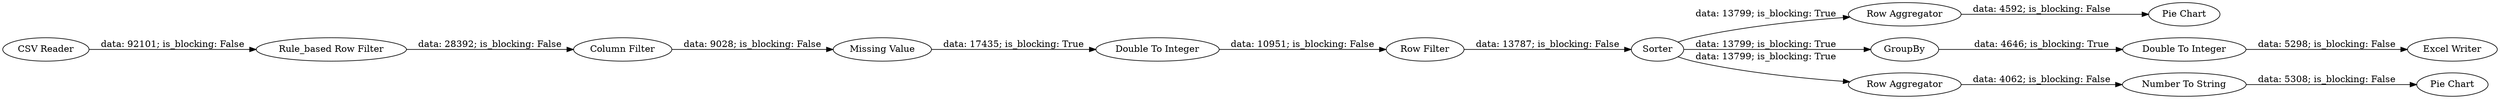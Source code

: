 digraph {
	"3455756132137958527_34" [label="Missing Value"]
	"3455756132137958527_43" [label="Excel Writer"]
	"3455756132137958527_35" [label="Double To Integer"]
	"3455756132137958527_39" [label="Row Aggregator"]
	"3455756132137958527_36" [label="Column Filter"]
	"3455756132137958527_42" [label="Double To Integer"]
	"3455756132137958527_37" [label=GroupBy]
	"3455756132137958527_47" [label="Pie Chart"]
	"3455756132137958527_33" [label="CSV Reader"]
	"3455756132137958527_41" [label=Sorter]
	"3455756132137958527_44" [label="Number To String"]
	"3455756132137958527_45" [label="Pie Chart"]
	"3455756132137958527_40" [label="Row Filter"]
	"3455756132137958527_38" [label="Row Aggregator"]
	"3455756132137958527_13" [label="Rule_based Row Filter"]
	"3455756132137958527_33" -> "3455756132137958527_13" [label="data: 92101; is_blocking: False"]
	"3455756132137958527_41" -> "3455756132137958527_39" [label="data: 13799; is_blocking: True"]
	"3455756132137958527_41" -> "3455756132137958527_38" [label="data: 13799; is_blocking: True"]
	"3455756132137958527_35" -> "3455756132137958527_40" [label="data: 10951; is_blocking: False"]
	"3455756132137958527_40" -> "3455756132137958527_41" [label="data: 13787; is_blocking: False"]
	"3455756132137958527_36" -> "3455756132137958527_34" [label="data: 9028; is_blocking: False"]
	"3455756132137958527_38" -> "3455756132137958527_44" [label="data: 4062; is_blocking: False"]
	"3455756132137958527_41" -> "3455756132137958527_37" [label="data: 13799; is_blocking: True"]
	"3455756132137958527_37" -> "3455756132137958527_42" [label="data: 4646; is_blocking: True"]
	"3455756132137958527_34" -> "3455756132137958527_35" [label="data: 17435; is_blocking: True"]
	"3455756132137958527_42" -> "3455756132137958527_43" [label="data: 5298; is_blocking: False"]
	"3455756132137958527_13" -> "3455756132137958527_36" [label="data: 28392; is_blocking: False"]
	"3455756132137958527_44" -> "3455756132137958527_45" [label="data: 5308; is_blocking: False"]
	"3455756132137958527_39" -> "3455756132137958527_47" [label="data: 4592; is_blocking: False"]
	rankdir=LR
}
